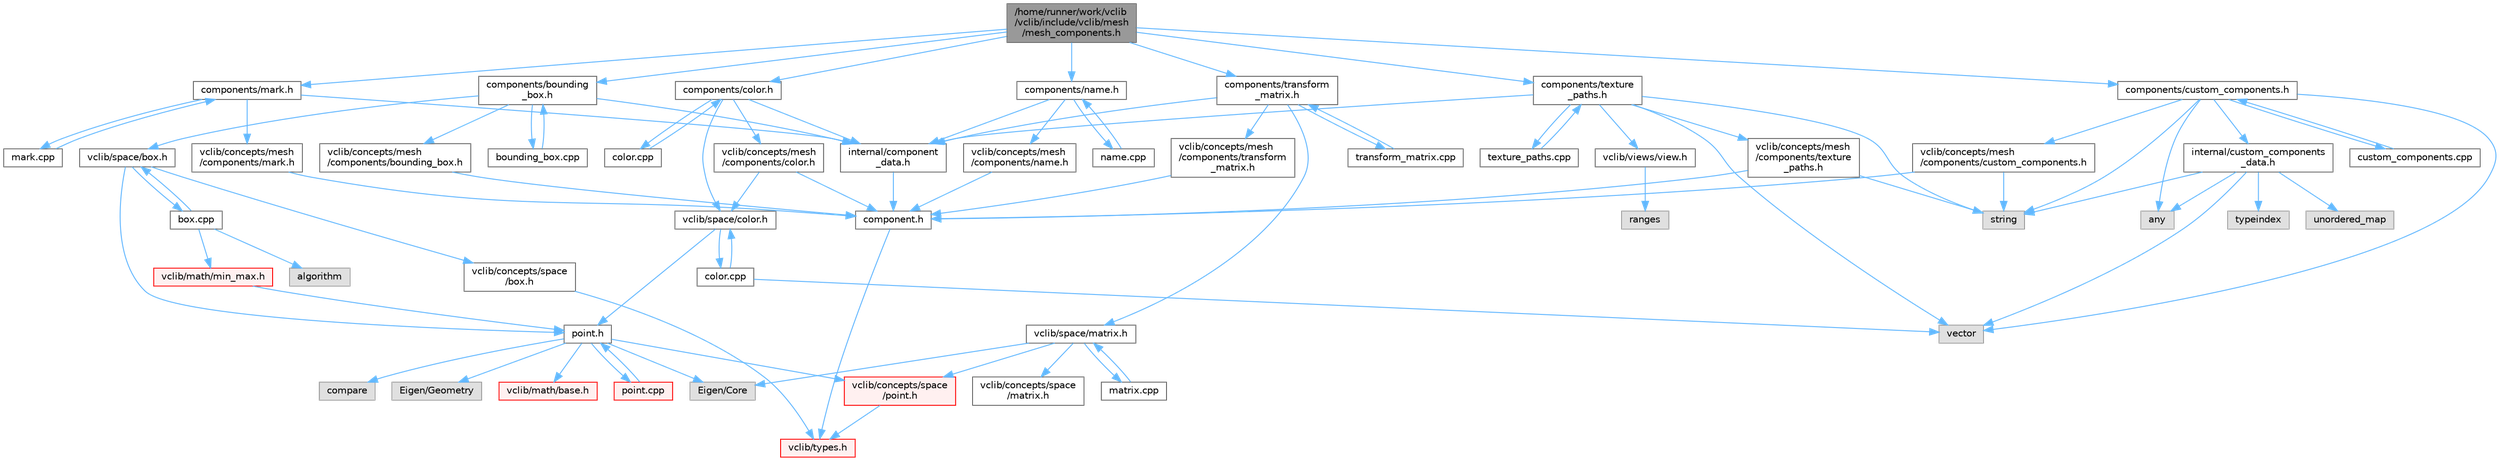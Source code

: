 digraph "/home/runner/work/vclib/vclib/include/vclib/mesh/mesh_components.h"
{
 // LATEX_PDF_SIZE
  bgcolor="transparent";
  edge [fontname=Helvetica,fontsize=10,labelfontname=Helvetica,labelfontsize=10];
  node [fontname=Helvetica,fontsize=10,shape=box,height=0.2,width=0.4];
  Node1 [label="/home/runner/work/vclib\l/vclib/include/vclib/mesh\l/mesh_components.h",height=0.2,width=0.4,color="gray40", fillcolor="grey60", style="filled", fontcolor="black",tooltip=" "];
  Node1 -> Node2 [color="steelblue1",style="solid"];
  Node2 [label="components/bounding\l_box.h",height=0.2,width=0.4,color="grey40", fillcolor="white", style="filled",URL="$mesh_2components_2bounding__box_8h.html",tooltip=" "];
  Node2 -> Node3 [color="steelblue1",style="solid"];
  Node3 [label="vclib/concepts/mesh\l/components/bounding_box.h",height=0.2,width=0.4,color="grey40", fillcolor="white", style="filled",URL="$concepts_2mesh_2components_2bounding__box_8h.html",tooltip=" "];
  Node3 -> Node4 [color="steelblue1",style="solid"];
  Node4 [label="component.h",height=0.2,width=0.4,color="grey40", fillcolor="white", style="filled",URL="$component_8h.html",tooltip=" "];
  Node4 -> Node5 [color="steelblue1",style="solid"];
  Node5 [label="vclib/types.h",height=0.2,width=0.4,color="red", fillcolor="#FFF0F0", style="filled",URL="$types_8h.html",tooltip=" "];
  Node2 -> Node16 [color="steelblue1",style="solid"];
  Node16 [label="vclib/space/box.h",height=0.2,width=0.4,color="grey40", fillcolor="white", style="filled",URL="$space_2box_8h.html",tooltip=" "];
  Node16 -> Node17 [color="steelblue1",style="solid"];
  Node17 [label="vclib/concepts/space\l/box.h",height=0.2,width=0.4,color="grey40", fillcolor="white", style="filled",URL="$concepts_2space_2box_8h.html",tooltip=" "];
  Node17 -> Node5 [color="steelblue1",style="solid"];
  Node16 -> Node18 [color="steelblue1",style="solid"];
  Node18 [label="point.h",height=0.2,width=0.4,color="grey40", fillcolor="white", style="filled",URL="$space_2point_8h.html",tooltip=" "];
  Node18 -> Node19 [color="steelblue1",style="solid"];
  Node19 [label="compare",height=0.2,width=0.4,color="grey60", fillcolor="#E0E0E0", style="filled",tooltip=" "];
  Node18 -> Node20 [color="steelblue1",style="solid"];
  Node20 [label="Eigen/Core",height=0.2,width=0.4,color="grey60", fillcolor="#E0E0E0", style="filled",tooltip=" "];
  Node18 -> Node21 [color="steelblue1",style="solid"];
  Node21 [label="Eigen/Geometry",height=0.2,width=0.4,color="grey60", fillcolor="#E0E0E0", style="filled",tooltip=" "];
  Node18 -> Node22 [color="steelblue1",style="solid"];
  Node22 [label="vclib/concepts/space\l/point.h",height=0.2,width=0.4,color="red", fillcolor="#FFF0F0", style="filled",URL="$concepts_2space_2point_8h.html",tooltip=" "];
  Node22 -> Node5 [color="steelblue1",style="solid"];
  Node18 -> Node25 [color="steelblue1",style="solid"];
  Node25 [label="vclib/math/base.h",height=0.2,width=0.4,color="red", fillcolor="#FFF0F0", style="filled",URL="$math_2base_8h.html",tooltip=" "];
  Node18 -> Node28 [color="steelblue1",style="solid"];
  Node28 [label="point.cpp",height=0.2,width=0.4,color="red", fillcolor="#FFF0F0", style="filled",URL="$point_8cpp.html",tooltip=" "];
  Node28 -> Node18 [color="steelblue1",style="solid"];
  Node16 -> Node31 [color="steelblue1",style="solid"];
  Node31 [label="box.cpp",height=0.2,width=0.4,color="grey40", fillcolor="white", style="filled",URL="$box_8cpp.html",tooltip=" "];
  Node31 -> Node16 [color="steelblue1",style="solid"];
  Node31 -> Node32 [color="steelblue1",style="solid"];
  Node32 [label="algorithm",height=0.2,width=0.4,color="grey60", fillcolor="#E0E0E0", style="filled",tooltip=" "];
  Node31 -> Node33 [color="steelblue1",style="solid"];
  Node33 [label="vclib/math/min_max.h",height=0.2,width=0.4,color="red", fillcolor="#FFF0F0", style="filled",URL="$min__max_8h.html",tooltip=" "];
  Node33 -> Node18 [color="steelblue1",style="solid"];
  Node2 -> Node35 [color="steelblue1",style="solid"];
  Node35 [label="internal/component\l_data.h",height=0.2,width=0.4,color="grey40", fillcolor="white", style="filled",URL="$component__data_8h.html",tooltip=" "];
  Node35 -> Node4 [color="steelblue1",style="solid"];
  Node2 -> Node36 [color="steelblue1",style="solid"];
  Node36 [label="bounding_box.cpp",height=0.2,width=0.4,color="grey40", fillcolor="white", style="filled",URL="$mesh_2components_2bounding__box_8cpp.html",tooltip=" "];
  Node36 -> Node2 [color="steelblue1",style="solid"];
  Node1 -> Node37 [color="steelblue1",style="solid"];
  Node37 [label="components/color.h",height=0.2,width=0.4,color="grey40", fillcolor="white", style="filled",URL="$mesh_2components_2color_8h.html",tooltip=" "];
  Node37 -> Node38 [color="steelblue1",style="solid"];
  Node38 [label="vclib/concepts/mesh\l/components/color.h",height=0.2,width=0.4,color="grey40", fillcolor="white", style="filled",URL="$concepts_2mesh_2components_2color_8h.html",tooltip=" "];
  Node38 -> Node39 [color="steelblue1",style="solid"];
  Node39 [label="vclib/space/color.h",height=0.2,width=0.4,color="grey40", fillcolor="white", style="filled",URL="$space_2color_8h.html",tooltip=" "];
  Node39 -> Node18 [color="steelblue1",style="solid"];
  Node39 -> Node40 [color="steelblue1",style="solid"];
  Node40 [label="color.cpp",height=0.2,width=0.4,color="grey40", fillcolor="white", style="filled",URL="$space_2color_8cpp.html",tooltip=" "];
  Node40 -> Node39 [color="steelblue1",style="solid"];
  Node40 -> Node41 [color="steelblue1",style="solid"];
  Node41 [label="vector",height=0.2,width=0.4,color="grey60", fillcolor="#E0E0E0", style="filled",tooltip=" "];
  Node38 -> Node4 [color="steelblue1",style="solid"];
  Node37 -> Node39 [color="steelblue1",style="solid"];
  Node37 -> Node35 [color="steelblue1",style="solid"];
  Node37 -> Node42 [color="steelblue1",style="solid"];
  Node42 [label="color.cpp",height=0.2,width=0.4,color="grey40", fillcolor="white", style="filled",URL="$mesh_2components_2color_8cpp.html",tooltip=" "];
  Node42 -> Node37 [color="steelblue1",style="solid"];
  Node1 -> Node43 [color="steelblue1",style="solid"];
  Node43 [label="components/custom_components.h",height=0.2,width=0.4,color="grey40", fillcolor="white", style="filled",URL="$mesh_2components_2custom__components_8h.html",tooltip=" "];
  Node43 -> Node44 [color="steelblue1",style="solid"];
  Node44 [label="any",height=0.2,width=0.4,color="grey60", fillcolor="#E0E0E0", style="filled",tooltip=" "];
  Node43 -> Node45 [color="steelblue1",style="solid"];
  Node45 [label="string",height=0.2,width=0.4,color="grey60", fillcolor="#E0E0E0", style="filled",tooltip=" "];
  Node43 -> Node41 [color="steelblue1",style="solid"];
  Node43 -> Node46 [color="steelblue1",style="solid"];
  Node46 [label="vclib/concepts/mesh\l/components/custom_components.h",height=0.2,width=0.4,color="grey40", fillcolor="white", style="filled",URL="$concepts_2mesh_2components_2custom__components_8h.html",tooltip=" "];
  Node46 -> Node4 [color="steelblue1",style="solid"];
  Node46 -> Node45 [color="steelblue1",style="solid"];
  Node43 -> Node47 [color="steelblue1",style="solid"];
  Node47 [label="internal/custom_components\l_data.h",height=0.2,width=0.4,color="grey40", fillcolor="white", style="filled",URL="$custom__components__data_8h.html",tooltip=" "];
  Node47 -> Node44 [color="steelblue1",style="solid"];
  Node47 -> Node45 [color="steelblue1",style="solid"];
  Node47 -> Node48 [color="steelblue1",style="solid"];
  Node48 [label="unordered_map",height=0.2,width=0.4,color="grey60", fillcolor="#E0E0E0", style="filled",tooltip=" "];
  Node47 -> Node41 [color="steelblue1",style="solid"];
  Node47 -> Node49 [color="steelblue1",style="solid"];
  Node49 [label="typeindex",height=0.2,width=0.4,color="grey60", fillcolor="#E0E0E0", style="filled",tooltip=" "];
  Node43 -> Node50 [color="steelblue1",style="solid"];
  Node50 [label="custom_components.cpp",height=0.2,width=0.4,color="grey40", fillcolor="white", style="filled",URL="$custom__components_8cpp.html",tooltip=" "];
  Node50 -> Node43 [color="steelblue1",style="solid"];
  Node1 -> Node51 [color="steelblue1",style="solid"];
  Node51 [label="components/mark.h",height=0.2,width=0.4,color="grey40", fillcolor="white", style="filled",URL="$mesh_2components_2mark_8h.html",tooltip=" "];
  Node51 -> Node52 [color="steelblue1",style="solid"];
  Node52 [label="vclib/concepts/mesh\l/components/mark.h",height=0.2,width=0.4,color="grey40", fillcolor="white", style="filled",URL="$concepts_2mesh_2components_2mark_8h.html",tooltip=" "];
  Node52 -> Node4 [color="steelblue1",style="solid"];
  Node51 -> Node35 [color="steelblue1",style="solid"];
  Node51 -> Node53 [color="steelblue1",style="solid"];
  Node53 [label="mark.cpp",height=0.2,width=0.4,color="grey40", fillcolor="white", style="filled",URL="$mark_8cpp.html",tooltip=" "];
  Node53 -> Node51 [color="steelblue1",style="solid"];
  Node1 -> Node54 [color="steelblue1",style="solid"];
  Node54 [label="components/name.h",height=0.2,width=0.4,color="grey40", fillcolor="white", style="filled",URL="$mesh_2components_2name_8h.html",tooltip=" "];
  Node54 -> Node55 [color="steelblue1",style="solid"];
  Node55 [label="vclib/concepts/mesh\l/components/name.h",height=0.2,width=0.4,color="grey40", fillcolor="white", style="filled",URL="$concepts_2mesh_2components_2name_8h.html",tooltip=" "];
  Node55 -> Node4 [color="steelblue1",style="solid"];
  Node54 -> Node35 [color="steelblue1",style="solid"];
  Node54 -> Node56 [color="steelblue1",style="solid"];
  Node56 [label="name.cpp",height=0.2,width=0.4,color="grey40", fillcolor="white", style="filled",URL="$name_8cpp.html",tooltip=" "];
  Node56 -> Node54 [color="steelblue1",style="solid"];
  Node1 -> Node57 [color="steelblue1",style="solid"];
  Node57 [label="components/texture\l_paths.h",height=0.2,width=0.4,color="grey40", fillcolor="white", style="filled",URL="$mesh_2components_2texture__paths_8h.html",tooltip=" "];
  Node57 -> Node45 [color="steelblue1",style="solid"];
  Node57 -> Node41 [color="steelblue1",style="solid"];
  Node57 -> Node58 [color="steelblue1",style="solid"];
  Node58 [label="vclib/concepts/mesh\l/components/texture\l_paths.h",height=0.2,width=0.4,color="grey40", fillcolor="white", style="filled",URL="$concepts_2mesh_2components_2texture__paths_8h.html",tooltip=" "];
  Node58 -> Node4 [color="steelblue1",style="solid"];
  Node58 -> Node45 [color="steelblue1",style="solid"];
  Node57 -> Node59 [color="steelblue1",style="solid"];
  Node59 [label="vclib/views/view.h",height=0.2,width=0.4,color="grey40", fillcolor="white", style="filled",URL="$view_8h.html",tooltip=" "];
  Node59 -> Node60 [color="steelblue1",style="solid"];
  Node60 [label="ranges",height=0.2,width=0.4,color="grey60", fillcolor="#E0E0E0", style="filled",tooltip=" "];
  Node57 -> Node35 [color="steelblue1",style="solid"];
  Node57 -> Node61 [color="steelblue1",style="solid"];
  Node61 [label="texture_paths.cpp",height=0.2,width=0.4,color="grey40", fillcolor="white", style="filled",URL="$texture__paths_8cpp.html",tooltip=" "];
  Node61 -> Node57 [color="steelblue1",style="solid"];
  Node1 -> Node62 [color="steelblue1",style="solid"];
  Node62 [label="components/transform\l_matrix.h",height=0.2,width=0.4,color="grey40", fillcolor="white", style="filled",URL="$mesh_2components_2transform__matrix_8h.html",tooltip=" "];
  Node62 -> Node63 [color="steelblue1",style="solid"];
  Node63 [label="vclib/concepts/mesh\l/components/transform\l_matrix.h",height=0.2,width=0.4,color="grey40", fillcolor="white", style="filled",URL="$concepts_2mesh_2components_2transform__matrix_8h.html",tooltip=" "];
  Node63 -> Node4 [color="steelblue1",style="solid"];
  Node62 -> Node64 [color="steelblue1",style="solid"];
  Node64 [label="vclib/space/matrix.h",height=0.2,width=0.4,color="grey40", fillcolor="white", style="filled",URL="$space_2matrix_8h.html",tooltip=" "];
  Node64 -> Node20 [color="steelblue1",style="solid"];
  Node64 -> Node65 [color="steelblue1",style="solid"];
  Node65 [label="vclib/concepts/space\l/matrix.h",height=0.2,width=0.4,color="grey40", fillcolor="white", style="filled",URL="$concepts_2space_2matrix_8h.html",tooltip=" "];
  Node64 -> Node22 [color="steelblue1",style="solid"];
  Node64 -> Node66 [color="steelblue1",style="solid"];
  Node66 [label="matrix.cpp",height=0.2,width=0.4,color="grey40", fillcolor="white", style="filled",URL="$matrix_8cpp.html",tooltip=" "];
  Node66 -> Node64 [color="steelblue1",style="solid"];
  Node62 -> Node35 [color="steelblue1",style="solid"];
  Node62 -> Node67 [color="steelblue1",style="solid"];
  Node67 [label="transform_matrix.cpp",height=0.2,width=0.4,color="grey40", fillcolor="white", style="filled",URL="$transform__matrix_8cpp.html",tooltip=" "];
  Node67 -> Node62 [color="steelblue1",style="solid"];
}
